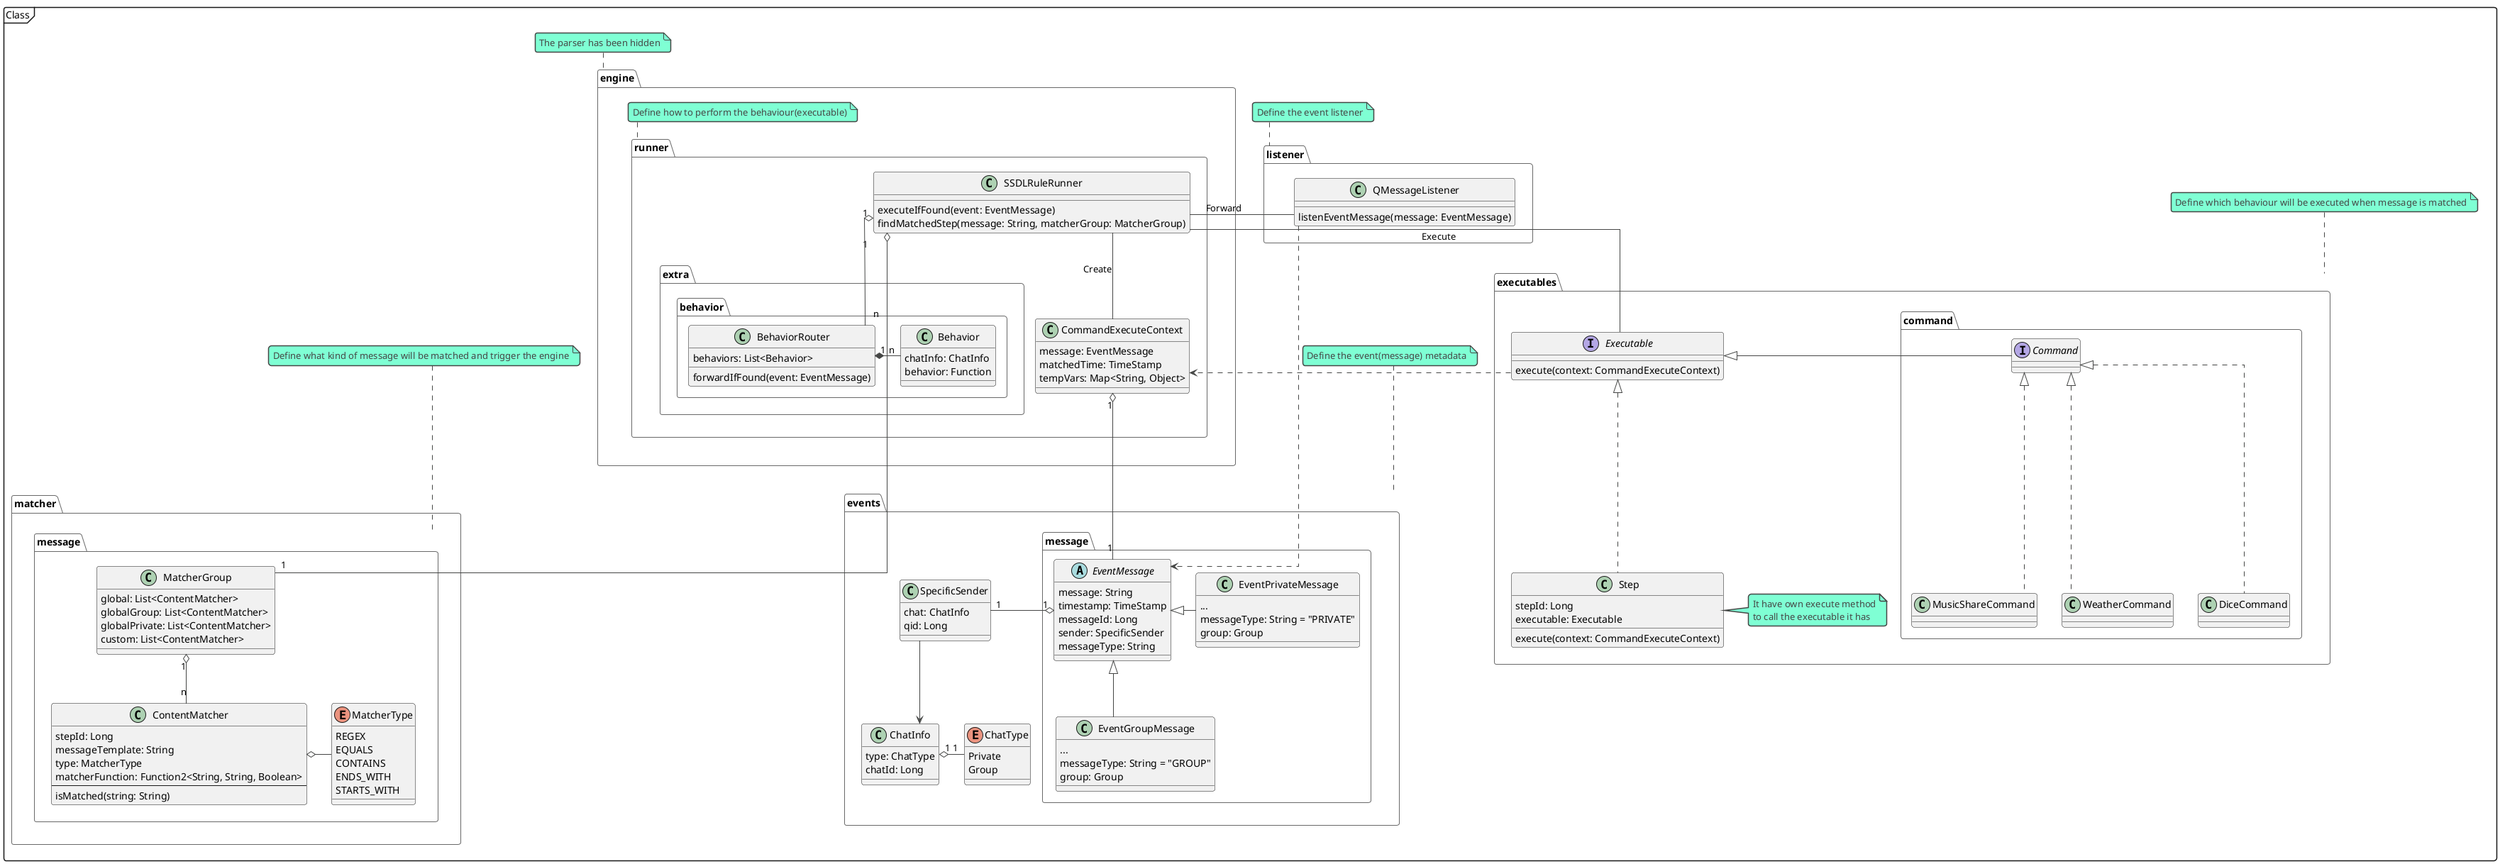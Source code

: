 @startuml
!theme vibrant
'skinparam style strictuml
skinparam linetype ortho
mainframe Class

package matcher.message {
    class MatcherGroup {
        global: List<ContentMatcher>
        globalGroup: List<ContentMatcher>
        globalPrivate: List<ContentMatcher>
        custom: List<ContentMatcher>
    }

    class ContentMatcher {
        stepId: Long
        messageTemplate: String
        type: MatcherType
        matcherFunction: Function2<String, String, Boolean>
        ---
        isMatched(string: String)
    }

    MatcherGroup "1" o-- "n" ContentMatcher

    enum MatcherType {
        REGEX
        EQUALS
        CONTAINS
        ENDS_WITH
        STARTS_WITH
    }

    ContentMatcher o- MatcherType
}

note top of matcher.message : Define what kind of message will be matched and trigger the engine

package executables {
    interface Executable {
        execute(context: CommandExecuteContext)
    }

    class Step {
        stepId: Long
        executable: Executable
        execute(context: CommandExecuteContext)
    }
    note right of Step : It have own execute method\nto call the executable it has
    Executable <|.. Step

    package command {
        interface Command
        Executable <|- Command

        class DiceCommand
        Command <|.. DiceCommand

        class MusicShareCommand
        Command <|.. MusicShareCommand

        class WeatherCommand
        Command <|.. WeatherCommand
    }
}
note top of executables : Define which behaviour will be executed when message is matched

package engine {
'    package parser {
'        interface Parser {
'            parse(message: String)
'        }
'
'        class SSDLParser
'        Parser <|.. SSDLParser
'
'        class STDLParser
'        Parser <|.. STDLParser
'
'        SSDLParser "1" -- "1" MatcherGroup : Generated
'        SSDLParser "1" -- "n" Step : Generated
'        SSDLParser "1" -- "n" Command : Generated
'    }
'    note top of parser : Define how to parse the behaviour script

    package runner {
        class CommandExecuteContext {
            message: EventMessage
            matchedTime: TimeStamp
            tempVars: Map<String, Object>
        }
        Executable ..> CommandExecuteContext

        class SSDLRuleRunner {
            executeIfFound(event: EventMessage)
            findMatchedStep(message: String, matcherGroup: MatcherGroup)
        }
        SSDLRuleRunner "1" o--- "1" MatcherGroup
        SSDLRuleRunner -- Executable : Execute

        package extra.behavior {
            class Behavior {
                chatInfo: ChatInfo
                behavior: Function
            }
            class BehaviorRouter {
                behaviors: List<Behavior>
                forwardIfFound(event: EventMessage)
            }
            BehaviorRouter "1" *- "n" Behavior
        }

        SSDLRuleRunner "1" o-- "n" BehaviorRouter
        SSDLRuleRunner -- CommandExecuteContext : Create
    }
    note top of runner : Define how to perform the behaviour(executable)
}
note top of engine : The parser has been hidden

package events {
    package message {
        abstract class EventMessage {
            message: String
            timestamp: TimeStamp
            messageId: Long
            sender: SpecificSender
            messageType: String
        }
        CommandExecuteContext "1" o-- "1" EventMessage

        class EventGroupMessage {
            ...
            messageType: String = "GROUP"
            group: Group
        }
        EventMessage <|-- EventGroupMessage

        class EventPrivateMessage {
            ...
            messageType: String = "PRIVATE"
            group: Group
        }
        EventMessage <|- EventPrivateMessage
    }

    class SpecificSender {
        chat: ChatInfo
        qid: Long
    }
    EventMessage "1" o- "1" SpecificSender

    class ChatInfo {
        type: ChatType
        chatId: Long
    }
    SpecificSender --> ChatInfo
    ChatInfo "1" o- "1" ChatType

    enum ChatType {
        Private
        Group
    }
}

note top of events : Define the event(message) metadata

package listener {
    class QMessageListener {
        listenEventMessage(message: EventMessage)
    }
    QMessageListener ..> EventMessage
    QMessageListener - SSDLRuleRunner : Forward
}

note top of listener : Define the event listener

@enduml
